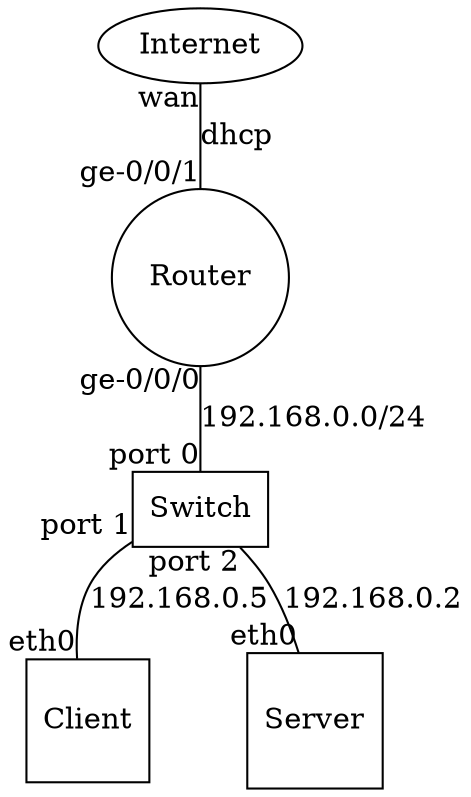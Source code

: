 
graph "Example network"
{
	{
		Internet [shape=ellipse]
		Router [shape=circle]
		Switch [shape=box]
		Client [shape=square]
		Server [shape=square]
	}
	Internet--Router [ label="dhcp" headlabel="ge-0/0/1"  taillabel="wan" ];
	Router--Switch  [ label="192.168.0.0/24" headlabel="port 0"  taillabel="ge-0/0/0" ];
	Switch--Client [ label="192.168.0.5" headlabel="eth0"  taillabel="port 1" len=2];
	Switch--Server [ label="192.168.0.2" headlabel="eth0"  taillabel="port 2" len=2];
}

